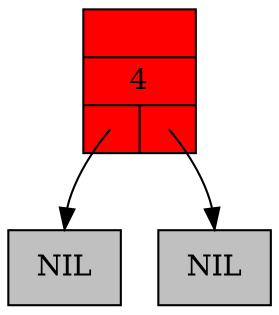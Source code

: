 digraph  RedBlackTree  {
	graph[ranksep =0.5];
	node [shape = record ];

	n4 [fillcolor=red, style=filled, label="{{<parent>}|4|{<left>|<right>}}"];
	lnil4 [style=filled, fillcolor=grey, label="NIL"];
	n4:left:c -> lnil4:n [headclip=false, tailclip=false]
	rnil4 [style=filled, fillcolor=grey, label="NIL"];
	n4:right:c -> rnil4:n [headclip=false, tailclip=false]

}
